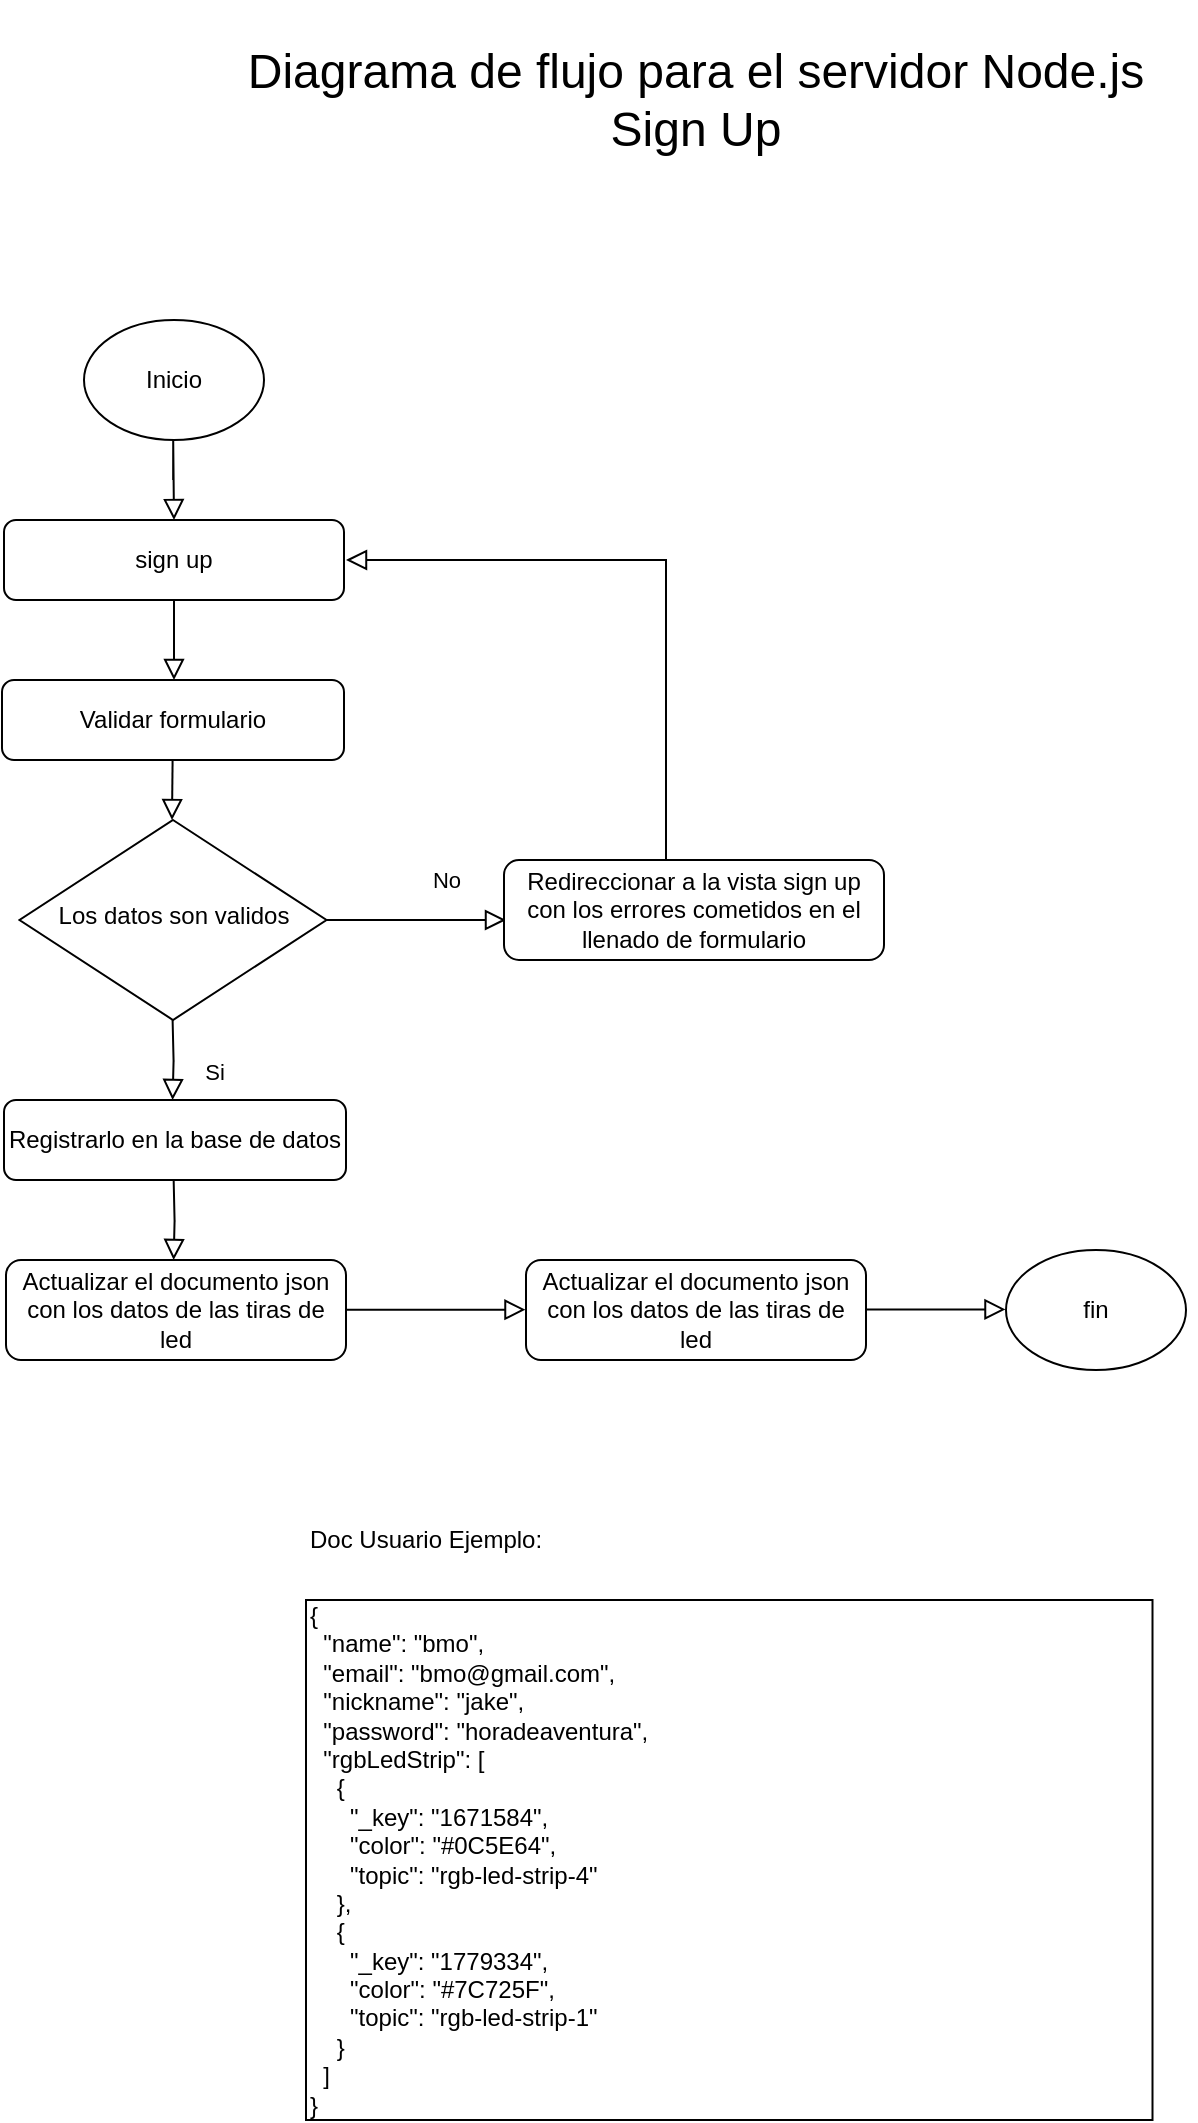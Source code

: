 <mxfile version="14.5.8" type="device"><diagram id="C5RBs43oDa-KdzZeNtuy" name="Page-1"><mxGraphModel dx="1422" dy="772" grid="1" gridSize="10" guides="1" tooltips="1" connect="1" arrows="1" fold="1" page="1" pageScale="1" pageWidth="827" pageHeight="1169" math="0" shadow="0"><root><mxCell id="WIyWlLk6GJQsqaUBKTNV-0"/><mxCell id="WIyWlLk6GJQsqaUBKTNV-1" parent="WIyWlLk6GJQsqaUBKTNV-0"/><mxCell id="u6m1njfSDwi3LfU1vMgf-0" value="" style="rounded=0;html=1;jettySize=auto;orthogonalLoop=1;fontSize=11;endArrow=block;endFill=0;endSize=8;strokeWidth=1;shadow=0;labelBackgroundColor=none;edgeStyle=orthogonalEdgeStyle;" edge="1" parent="WIyWlLk6GJQsqaUBKTNV-1" source="u6m1njfSDwi3LfU1vMgf-1"><mxGeometry relative="1" as="geometry"><mxPoint x="154" y="360" as="targetPoint"/></mxGeometry></mxCell><mxCell id="u6m1njfSDwi3LfU1vMgf-1" value="sign up" style="rounded=1;whiteSpace=wrap;html=1;fontSize=12;glass=0;strokeWidth=1;shadow=0;" vertex="1" parent="WIyWlLk6GJQsqaUBKTNV-1"><mxGeometry x="69" y="280" width="170" height="40" as="geometry"/></mxCell><mxCell id="u6m1njfSDwi3LfU1vMgf-4" value="Registrarlo en la base de datos" style="rounded=1;whiteSpace=wrap;html=1;fontSize=12;glass=0;strokeWidth=1;shadow=0;" vertex="1" parent="WIyWlLk6GJQsqaUBKTNV-1"><mxGeometry x="69" y="570" width="171" height="40" as="geometry"/></mxCell><mxCell id="u6m1njfSDwi3LfU1vMgf-6" value="Actualizar el documento json con los datos de las tiras de led" style="rounded=1;whiteSpace=wrap;html=1;fontSize=12;glass=0;strokeWidth=1;shadow=0;" vertex="1" parent="WIyWlLk6GJQsqaUBKTNV-1"><mxGeometry x="70" y="650" width="170" height="50" as="geometry"/></mxCell><mxCell id="u6m1njfSDwi3LfU1vMgf-7" value="Inicio" style="ellipse;whiteSpace=wrap;html=1;" vertex="1" parent="WIyWlLk6GJQsqaUBKTNV-1"><mxGeometry x="109" y="180" width="90" height="60" as="geometry"/></mxCell><mxCell id="u6m1njfSDwi3LfU1vMgf-8" value="" style="rounded=0;html=1;jettySize=auto;orthogonalLoop=1;fontSize=11;endArrow=block;endFill=0;endSize=8;strokeWidth=1;shadow=0;labelBackgroundColor=none;edgeStyle=orthogonalEdgeStyle;" edge="1" parent="WIyWlLk6GJQsqaUBKTNV-1"><mxGeometry relative="1" as="geometry"><mxPoint x="153.58" y="260" as="sourcePoint"/><mxPoint x="154" y="280" as="targetPoint"/><Array as="points"><mxPoint x="153.58" y="240"/><mxPoint x="153.58" y="240"/></Array></mxGeometry></mxCell><mxCell id="u6m1njfSDwi3LfU1vMgf-9" value="fin" style="ellipse;whiteSpace=wrap;html=1;" vertex="1" parent="WIyWlLk6GJQsqaUBKTNV-1"><mxGeometry x="570" y="645" width="90" height="60" as="geometry"/></mxCell><mxCell id="u6m1njfSDwi3LfU1vMgf-22" value="&lt;font style=&quot;font-size: 24px&quot;&gt;Diagrama de flujo para el servidor Node.js&lt;br&gt;Sign Up&lt;br&gt;&lt;/font&gt;" style="text;html=1;align=center;verticalAlign=middle;whiteSpace=wrap;rounded=0;strokeWidth=1;" vertex="1" parent="WIyWlLk6GJQsqaUBKTNV-1"><mxGeometry x="165" y="20" width="500" height="100" as="geometry"/></mxCell><mxCell id="u6m1njfSDwi3LfU1vMgf-23" value="" style="rounded=0;html=1;jettySize=auto;orthogonalLoop=1;fontSize=11;endArrow=block;endFill=0;endSize=8;strokeWidth=1;shadow=0;labelBackgroundColor=none;edgeStyle=orthogonalEdgeStyle;" edge="1" parent="WIyWlLk6GJQsqaUBKTNV-1"><mxGeometry relative="1" as="geometry"><mxPoint x="153.83" y="610" as="sourcePoint"/><mxPoint x="153.83" y="650" as="targetPoint"/></mxGeometry></mxCell><mxCell id="u6m1njfSDwi3LfU1vMgf-24" value="Validar formulario" style="rounded=1;whiteSpace=wrap;html=1;fontSize=12;glass=0;strokeWidth=1;shadow=0;" vertex="1" parent="WIyWlLk6GJQsqaUBKTNV-1"><mxGeometry x="68" y="360" width="171" height="40" as="geometry"/></mxCell><mxCell id="u6m1njfSDwi3LfU1vMgf-25" value="Los datos son validos" style="rhombus;whiteSpace=wrap;html=1;shadow=0;fontFamily=Helvetica;fontSize=12;align=center;strokeWidth=1;spacing=6;spacingTop=-4;" vertex="1" parent="WIyWlLk6GJQsqaUBKTNV-1"><mxGeometry x="76.75" y="430" width="153.5" height="100" as="geometry"/></mxCell><mxCell id="u6m1njfSDwi3LfU1vMgf-26" value="" style="rounded=0;html=1;jettySize=auto;orthogonalLoop=1;fontSize=11;endArrow=block;endFill=0;endSize=8;strokeWidth=1;shadow=0;labelBackgroundColor=none;edgeStyle=orthogonalEdgeStyle;" edge="1" parent="WIyWlLk6GJQsqaUBKTNV-1"><mxGeometry relative="1" as="geometry"><mxPoint x="153.3" y="400" as="sourcePoint"/><mxPoint x="153" y="430" as="targetPoint"/></mxGeometry></mxCell><mxCell id="u6m1njfSDwi3LfU1vMgf-28" value="Si" style="rounded=0;html=1;jettySize=auto;orthogonalLoop=1;fontSize=11;endArrow=block;endFill=0;endSize=8;strokeWidth=1;shadow=0;labelBackgroundColor=none;edgeStyle=orthogonalEdgeStyle;exitX=0.5;exitY=1;exitDx=0;exitDy=0;" edge="1" parent="WIyWlLk6GJQsqaUBKTNV-1"><mxGeometry x="0.333" y="20" relative="1" as="geometry"><mxPoint as="offset"/><mxPoint x="153.3" y="530.0" as="sourcePoint"/><mxPoint x="153.3" y="570" as="targetPoint"/></mxGeometry></mxCell><mxCell id="u6m1njfSDwi3LfU1vMgf-29" value="No" style="rounded=0;html=1;jettySize=auto;orthogonalLoop=1;fontSize=11;endArrow=block;endFill=0;endSize=8;strokeWidth=1;shadow=0;labelBackgroundColor=none;edgeStyle=orthogonalEdgeStyle;exitX=1;exitY=0.5;exitDx=0;exitDy=0;" edge="1" parent="WIyWlLk6GJQsqaUBKTNV-1" source="u6m1njfSDwi3LfU1vMgf-25"><mxGeometry x="0.333" y="20" relative="1" as="geometry"><mxPoint as="offset"/><mxPoint x="310.0" y="480.0" as="sourcePoint"/><mxPoint x="320" y="480" as="targetPoint"/></mxGeometry></mxCell><mxCell id="u6m1njfSDwi3LfU1vMgf-30" value="Redireccionar a la vista sign up con los errores cometidos en el llenado de formulario" style="rounded=1;whiteSpace=wrap;html=1;fontSize=12;glass=0;strokeWidth=1;shadow=0;" vertex="1" parent="WIyWlLk6GJQsqaUBKTNV-1"><mxGeometry x="319" y="450" width="190" height="50" as="geometry"/></mxCell><mxCell id="u6m1njfSDwi3LfU1vMgf-31" value="" style="rounded=0;html=1;jettySize=auto;orthogonalLoop=1;fontSize=11;endArrow=block;endFill=0;endSize=8;strokeWidth=1;shadow=0;labelBackgroundColor=none;edgeStyle=orthogonalEdgeStyle;" edge="1" parent="WIyWlLk6GJQsqaUBKTNV-1"><mxGeometry relative="1" as="geometry"><mxPoint x="400" y="450" as="sourcePoint"/><mxPoint x="240" y="300.0" as="targetPoint"/><Array as="points"><mxPoint x="400" y="300"/></Array></mxGeometry></mxCell><mxCell id="u6m1njfSDwi3LfU1vMgf-33" value="Actualizar el documento json con los datos de las tiras de led" style="rounded=1;whiteSpace=wrap;html=1;fontSize=12;glass=0;strokeWidth=1;shadow=0;" vertex="1" parent="WIyWlLk6GJQsqaUBKTNV-1"><mxGeometry x="330" y="650" width="170" height="50" as="geometry"/></mxCell><mxCell id="u6m1njfSDwi3LfU1vMgf-37" value="&lt;div style=&quot;font-family: &amp;#34;helvetica&amp;#34;&quot;&gt;&lt;div&gt;{&lt;/div&gt;&lt;div&gt;&amp;nbsp; &quot;name&quot;: &quot;bmo&quot;,&lt;/div&gt;&lt;div&gt;&amp;nbsp; &quot;email&quot;: &quot;bmo@gmail.com&quot;,&lt;/div&gt;&lt;div&gt;&amp;nbsp; &quot;nickname&quot;: &quot;jake&quot;,&lt;/div&gt;&lt;div&gt;&amp;nbsp; &quot;password&quot;: &quot;horadeaventura&quot;,&lt;/div&gt;&lt;div&gt;&amp;nbsp; &quot;rgbLedStrip&quot;: [&lt;/div&gt;&lt;div&gt;&amp;nbsp; &amp;nbsp; {&lt;/div&gt;&lt;div&gt;&amp;nbsp; &amp;nbsp; &amp;nbsp; &quot;_key&quot;: &quot;1671584&quot;,&lt;/div&gt;&lt;div&gt;&amp;nbsp; &amp;nbsp; &amp;nbsp; &quot;color&quot;: &quot;#0C5E64&quot;,&lt;/div&gt;&lt;div&gt;&amp;nbsp; &amp;nbsp; &amp;nbsp; &quot;topic&quot;: &quot;rgb-led-strip-4&quot;&lt;/div&gt;&lt;div&gt;&amp;nbsp; &amp;nbsp; },&lt;/div&gt;&lt;div&gt;&amp;nbsp; &amp;nbsp; {&lt;/div&gt;&lt;div&gt;&amp;nbsp; &amp;nbsp; &amp;nbsp; &quot;_key&quot;: &quot;1779334&quot;,&lt;/div&gt;&lt;div&gt;&amp;nbsp; &amp;nbsp; &amp;nbsp; &quot;color&quot;: &quot;#7C725F&quot;,&lt;/div&gt;&lt;div&gt;&amp;nbsp; &amp;nbsp; &amp;nbsp; &quot;topic&quot;: &quot;rgb-led-strip-1&quot;&lt;/div&gt;&lt;div&gt;&amp;nbsp; &amp;nbsp; }&lt;/div&gt;&lt;div&gt;&amp;nbsp; ]&lt;/div&gt;&lt;div&gt;}&lt;/div&gt;&lt;/div&gt;" style="rounded=0;whiteSpace=wrap;html=1;align=left;" vertex="1" parent="WIyWlLk6GJQsqaUBKTNV-1"><mxGeometry x="220" y="820" width="423.25" height="260" as="geometry"/></mxCell><mxCell id="u6m1njfSDwi3LfU1vMgf-38" value="" style="rounded=0;html=1;jettySize=auto;orthogonalLoop=1;fontSize=11;endArrow=block;endFill=0;endSize=8;strokeWidth=1;shadow=0;labelBackgroundColor=none;edgeStyle=orthogonalEdgeStyle;exitX=1;exitY=0.5;exitDx=0;exitDy=0;" edge="1" parent="WIyWlLk6GJQsqaUBKTNV-1"><mxGeometry x="0.333" y="20" relative="1" as="geometry"><mxPoint as="offset"/><mxPoint x="240" y="674.86" as="sourcePoint"/><mxPoint x="329.75" y="674.86" as="targetPoint"/></mxGeometry></mxCell><mxCell id="u6m1njfSDwi3LfU1vMgf-40" value="" style="rounded=0;html=1;jettySize=auto;orthogonalLoop=1;fontSize=11;endArrow=block;endFill=0;endSize=8;strokeWidth=1;shadow=0;labelBackgroundColor=none;edgeStyle=orthogonalEdgeStyle;exitX=1;exitY=0.5;exitDx=0;exitDy=0;" edge="1" parent="WIyWlLk6GJQsqaUBKTNV-1"><mxGeometry x="0.333" y="20" relative="1" as="geometry"><mxPoint as="offset"/><mxPoint x="500" y="674.71" as="sourcePoint"/><mxPoint x="569.75" y="674.71" as="targetPoint"/></mxGeometry></mxCell><mxCell id="u6m1njfSDwi3LfU1vMgf-41" value="Doc Usuario Ejemplo:&amp;nbsp;" style="text;html=1;strokeColor=none;fillColor=none;align=left;verticalAlign=middle;whiteSpace=wrap;rounded=0;" vertex="1" parent="WIyWlLk6GJQsqaUBKTNV-1"><mxGeometry x="220" y="780" width="170" height="20" as="geometry"/></mxCell></root></mxGraphModel></diagram></mxfile>
